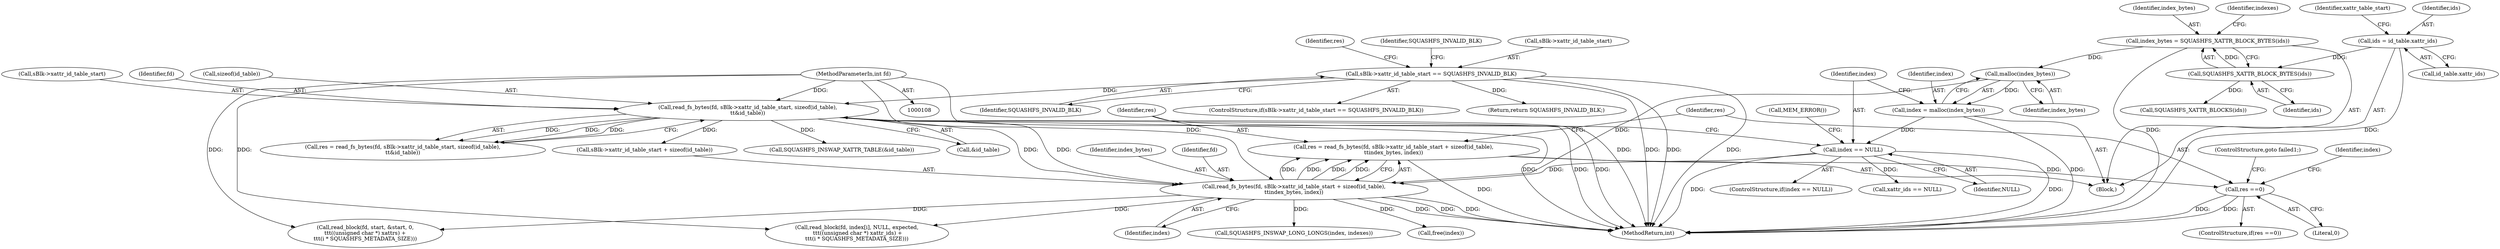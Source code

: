 digraph "0_squashfs-tools_f95864afe8833fe3ad782d714b41378e860977b1@API" {
"1000194" [label="(Call,res = read_fs_bytes(fd, sBlk->xattr_id_table_start + sizeof(id_table),\n\t\tindex_bytes, index))"];
"1000196" [label="(Call,read_fs_bytes(fd, sBlk->xattr_id_table_start + sizeof(id_table),\n\t\tindex_bytes, index))"];
"1000136" [label="(Call,read_fs_bytes(fd, sBlk->xattr_id_table_start, sizeof(id_table),\n\t\t&id_table))"];
"1000109" [label="(MethodParameterIn,int fd)"];
"1000127" [label="(Call,sBlk->xattr_id_table_start == SQUASHFS_INVALID_BLK)"];
"1000187" [label="(Call,malloc(index_bytes))"];
"1000177" [label="(Call,index_bytes = SQUASHFS_XATTR_BLOCK_BYTES(ids))"];
"1000179" [label="(Call,SQUASHFS_XATTR_BLOCK_BYTES(ids))"];
"1000167" [label="(Call,ids = id_table.xattr_ids)"];
"1000190" [label="(Call,index == NULL)"];
"1000185" [label="(Call,index = malloc(index_bytes))"];
"1000207" [label="(Call,res ==0)"];
"1000205" [label="(Identifier,index)"];
"1000109" [label="(MethodParameterIn,int fd)"];
"1000198" [label="(Call,sBlk->xattr_id_table_start + sizeof(id_table))"];
"1000131" [label="(Identifier,SQUASHFS_INVALID_BLK)"];
"1000178" [label="(Identifier,index_bytes)"];
"1000136" [label="(Call,read_fs_bytes(fd, sBlk->xattr_id_table_start, sizeof(id_table),\n\t\t&id_table))"];
"1000329" [label="(Call,read_block(fd, start, &start, 0,\n\t\t\t((unsigned char *) xattrs) +\n\t\t\t(i * SQUASHFS_METADATA_SIZE)))"];
"1000182" [label="(Identifier,indexes)"];
"1000167" [label="(Call,ids = id_table.xattr_ids)"];
"1000209" [label="(Literal,0)"];
"1000195" [label="(Identifier,res)"];
"1000138" [label="(Call,sBlk->xattr_id_table_start)"];
"1000204" [label="(Identifier,index_bytes)"];
"1000133" [label="(Identifier,SQUASHFS_INVALID_BLK)"];
"1000173" [label="(Identifier,xattr_table_start)"];
"1000186" [label="(Identifier,index)"];
"1000196" [label="(Call,read_fs_bytes(fd, sBlk->xattr_id_table_start + sizeof(id_table),\n\t\tindex_bytes, index))"];
"1000211" [label="(Call,SQUASHFS_INSWAP_LONG_LONGS(index, indexes))"];
"1000188" [label="(Identifier,index_bytes)"];
"1000192" [label="(Identifier,NULL)"];
"1000177" [label="(Call,index_bytes = SQUASHFS_XATTR_BLOCK_BYTES(ids))"];
"1000180" [label="(Identifier,ids)"];
"1000137" [label="(Identifier,fd)"];
"1000197" [label="(Identifier,fd)"];
"1000210" [label="(ControlStructure,goto failed1;)"];
"1000189" [label="(ControlStructure,if(index == NULL))"];
"1000395" [label="(Call,free(index))"];
"1000212" [label="(Identifier,index)"];
"1000127" [label="(Call,sBlk->xattr_id_table_start == SQUASHFS_INVALID_BLK)"];
"1000183" [label="(Call,SQUASHFS_XATTR_BLOCKS(ids))"];
"1000143" [label="(Call,&id_table)"];
"1000193" [label="(Call,MEM_ERROR())"];
"1000399" [label="(MethodReturn,int)"];
"1000134" [label="(Call,res = read_fs_bytes(fd, sBlk->xattr_id_table_start, sizeof(id_table),\n\t\t&id_table))"];
"1000113" [label="(Block,)"];
"1000128" [label="(Call,sBlk->xattr_id_table_start)"];
"1000187" [label="(Call,malloc(index_bytes))"];
"1000255" [label="(Call,read_block(fd, index[i], NULL, expected,\n \t\t\t((unsigned char *) xattr_ids) +\n\t\t\t(i * SQUASHFS_METADATA_SIZE)))"];
"1000151" [label="(Call,SQUASHFS_INSWAP_XATTR_TABLE(&id_table))"];
"1000141" [label="(Call,sizeof(id_table))"];
"1000126" [label="(ControlStructure,if(sBlk->xattr_id_table_start == SQUASHFS_INVALID_BLK))"];
"1000208" [label="(Identifier,res)"];
"1000168" [label="(Identifier,ids)"];
"1000185" [label="(Call,index = malloc(index_bytes))"];
"1000135" [label="(Identifier,res)"];
"1000179" [label="(Call,SQUASHFS_XATTR_BLOCK_BYTES(ids))"];
"1000190" [label="(Call,index == NULL)"];
"1000207" [label="(Call,res ==0)"];
"1000206" [label="(ControlStructure,if(res ==0))"];
"1000169" [label="(Call,id_table.xattr_ids)"];
"1000191" [label="(Identifier,index)"];
"1000223" [label="(Call,xattr_ids == NULL)"];
"1000194" [label="(Call,res = read_fs_bytes(fd, sBlk->xattr_id_table_start + sizeof(id_table),\n\t\tindex_bytes, index))"];
"1000132" [label="(Return,return SQUASHFS_INVALID_BLK;)"];
"1000194" -> "1000113"  [label="AST: "];
"1000194" -> "1000196"  [label="CFG: "];
"1000195" -> "1000194"  [label="AST: "];
"1000196" -> "1000194"  [label="AST: "];
"1000208" -> "1000194"  [label="CFG: "];
"1000194" -> "1000399"  [label="DDG: "];
"1000196" -> "1000194"  [label="DDG: "];
"1000196" -> "1000194"  [label="DDG: "];
"1000196" -> "1000194"  [label="DDG: "];
"1000196" -> "1000194"  [label="DDG: "];
"1000194" -> "1000207"  [label="DDG: "];
"1000196" -> "1000205"  [label="CFG: "];
"1000197" -> "1000196"  [label="AST: "];
"1000198" -> "1000196"  [label="AST: "];
"1000204" -> "1000196"  [label="AST: "];
"1000205" -> "1000196"  [label="AST: "];
"1000196" -> "1000399"  [label="DDG: "];
"1000196" -> "1000399"  [label="DDG: "];
"1000196" -> "1000399"  [label="DDG: "];
"1000136" -> "1000196"  [label="DDG: "];
"1000136" -> "1000196"  [label="DDG: "];
"1000109" -> "1000196"  [label="DDG: "];
"1000187" -> "1000196"  [label="DDG: "];
"1000190" -> "1000196"  [label="DDG: "];
"1000196" -> "1000211"  [label="DDG: "];
"1000196" -> "1000255"  [label="DDG: "];
"1000196" -> "1000329"  [label="DDG: "];
"1000196" -> "1000395"  [label="DDG: "];
"1000136" -> "1000134"  [label="AST: "];
"1000136" -> "1000143"  [label="CFG: "];
"1000137" -> "1000136"  [label="AST: "];
"1000138" -> "1000136"  [label="AST: "];
"1000141" -> "1000136"  [label="AST: "];
"1000143" -> "1000136"  [label="AST: "];
"1000134" -> "1000136"  [label="CFG: "];
"1000136" -> "1000399"  [label="DDG: "];
"1000136" -> "1000399"  [label="DDG: "];
"1000136" -> "1000399"  [label="DDG: "];
"1000136" -> "1000134"  [label="DDG: "];
"1000136" -> "1000134"  [label="DDG: "];
"1000136" -> "1000134"  [label="DDG: "];
"1000109" -> "1000136"  [label="DDG: "];
"1000127" -> "1000136"  [label="DDG: "];
"1000136" -> "1000151"  [label="DDG: "];
"1000136" -> "1000198"  [label="DDG: "];
"1000109" -> "1000108"  [label="AST: "];
"1000109" -> "1000399"  [label="DDG: "];
"1000109" -> "1000255"  [label="DDG: "];
"1000109" -> "1000329"  [label="DDG: "];
"1000127" -> "1000126"  [label="AST: "];
"1000127" -> "1000131"  [label="CFG: "];
"1000128" -> "1000127"  [label="AST: "];
"1000131" -> "1000127"  [label="AST: "];
"1000133" -> "1000127"  [label="CFG: "];
"1000135" -> "1000127"  [label="CFG: "];
"1000127" -> "1000399"  [label="DDG: "];
"1000127" -> "1000399"  [label="DDG: "];
"1000127" -> "1000399"  [label="DDG: "];
"1000127" -> "1000132"  [label="DDG: "];
"1000187" -> "1000185"  [label="AST: "];
"1000187" -> "1000188"  [label="CFG: "];
"1000188" -> "1000187"  [label="AST: "];
"1000185" -> "1000187"  [label="CFG: "];
"1000187" -> "1000185"  [label="DDG: "];
"1000177" -> "1000187"  [label="DDG: "];
"1000177" -> "1000113"  [label="AST: "];
"1000177" -> "1000179"  [label="CFG: "];
"1000178" -> "1000177"  [label="AST: "];
"1000179" -> "1000177"  [label="AST: "];
"1000182" -> "1000177"  [label="CFG: "];
"1000177" -> "1000399"  [label="DDG: "];
"1000179" -> "1000177"  [label="DDG: "];
"1000179" -> "1000180"  [label="CFG: "];
"1000180" -> "1000179"  [label="AST: "];
"1000167" -> "1000179"  [label="DDG: "];
"1000179" -> "1000183"  [label="DDG: "];
"1000167" -> "1000113"  [label="AST: "];
"1000167" -> "1000169"  [label="CFG: "];
"1000168" -> "1000167"  [label="AST: "];
"1000169" -> "1000167"  [label="AST: "];
"1000173" -> "1000167"  [label="CFG: "];
"1000167" -> "1000399"  [label="DDG: "];
"1000190" -> "1000189"  [label="AST: "];
"1000190" -> "1000192"  [label="CFG: "];
"1000191" -> "1000190"  [label="AST: "];
"1000192" -> "1000190"  [label="AST: "];
"1000193" -> "1000190"  [label="CFG: "];
"1000195" -> "1000190"  [label="CFG: "];
"1000190" -> "1000399"  [label="DDG: "];
"1000190" -> "1000399"  [label="DDG: "];
"1000185" -> "1000190"  [label="DDG: "];
"1000190" -> "1000223"  [label="DDG: "];
"1000185" -> "1000113"  [label="AST: "];
"1000186" -> "1000185"  [label="AST: "];
"1000191" -> "1000185"  [label="CFG: "];
"1000185" -> "1000399"  [label="DDG: "];
"1000207" -> "1000206"  [label="AST: "];
"1000207" -> "1000209"  [label="CFG: "];
"1000208" -> "1000207"  [label="AST: "];
"1000209" -> "1000207"  [label="AST: "];
"1000210" -> "1000207"  [label="CFG: "];
"1000212" -> "1000207"  [label="CFG: "];
"1000207" -> "1000399"  [label="DDG: "];
"1000207" -> "1000399"  [label="DDG: "];
}
